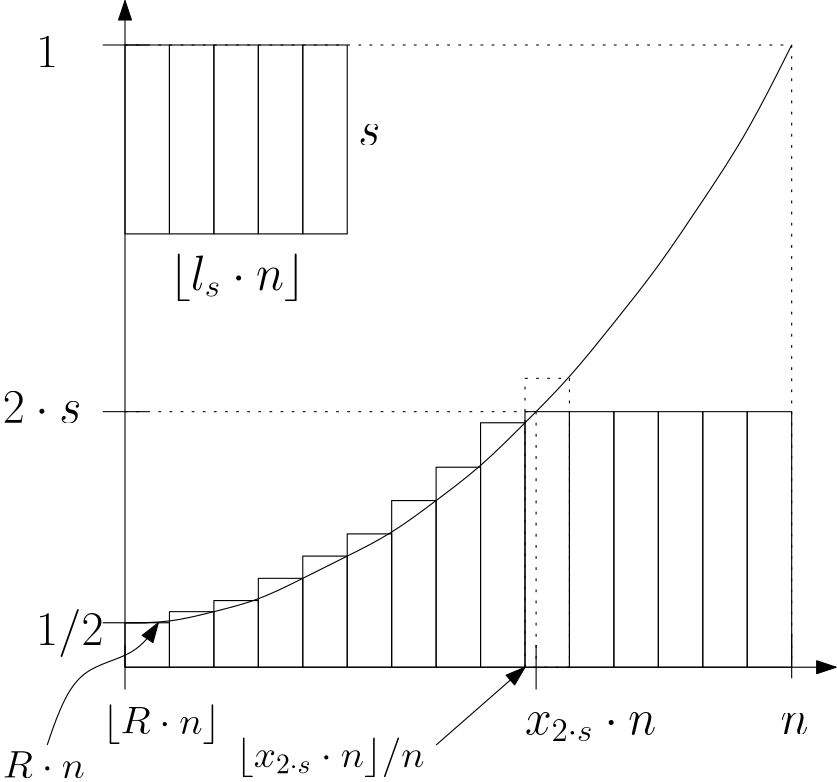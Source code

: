 <?xml version="1.0"?>
<!DOCTYPE ipe SYSTEM "ipe.dtd">
<ipe version="70005" creator="Ipe 7.1.4">
<info created="D:20150428160232" modified="D:20150429182144"/>
<ipestyle name="basic">
<symbol name="arrow/arc(spx)">
<path stroke="sym-stroke" fill="sym-stroke" pen="sym-pen">
0 0 m
-1 0.333 l
-1 -0.333 l
h
</path>
</symbol>
<symbol name="arrow/farc(spx)">
<path stroke="sym-stroke" fill="white" pen="sym-pen">
0 0 m
-1 0.333 l
-1 -0.333 l
h
</path>
</symbol>
<symbol name="mark/circle(sx)" transformations="translations">
<path fill="sym-stroke">
0.6 0 0 0.6 0 0 e
0.4 0 0 0.4 0 0 e
</path>
</symbol>
<symbol name="mark/disk(sx)" transformations="translations">
<path fill="sym-stroke">
0.6 0 0 0.6 0 0 e
</path>
</symbol>
<symbol name="mark/fdisk(sfx)" transformations="translations">
<group>
<path fill="sym-fill">
0.5 0 0 0.5 0 0 e
</path>
<path fill="sym-stroke" fillrule="eofill">
0.6 0 0 0.6 0 0 e
0.4 0 0 0.4 0 0 e
</path>
</group>
</symbol>
<symbol name="mark/box(sx)" transformations="translations">
<path fill="sym-stroke" fillrule="eofill">
-0.6 -0.6 m
0.6 -0.6 l
0.6 0.6 l
-0.6 0.6 l
h
-0.4 -0.4 m
0.4 -0.4 l
0.4 0.4 l
-0.4 0.4 l
h
</path>
</symbol>
<symbol name="mark/square(sx)" transformations="translations">
<path fill="sym-stroke">
-0.6 -0.6 m
0.6 -0.6 l
0.6 0.6 l
-0.6 0.6 l
h
</path>
</symbol>
<symbol name="mark/fsquare(sfx)" transformations="translations">
<group>
<path fill="sym-fill">
-0.5 -0.5 m
0.5 -0.5 l
0.5 0.5 l
-0.5 0.5 l
h
</path>
<path fill="sym-stroke" fillrule="eofill">
-0.6 -0.6 m
0.6 -0.6 l
0.6 0.6 l
-0.6 0.6 l
h
-0.4 -0.4 m
0.4 -0.4 l
0.4 0.4 l
-0.4 0.4 l
h
</path>
</group>
</symbol>
<symbol name="mark/cross(sx)" transformations="translations">
<group>
<path fill="sym-stroke">
-0.43 -0.57 m
0.57 0.43 l
0.43 0.57 l
-0.57 -0.43 l
h
</path>
<path fill="sym-stroke">
-0.43 0.57 m
0.57 -0.43 l
0.43 -0.57 l
-0.57 0.43 l
h
</path>
</group>
</symbol>
<symbol name="arrow/fnormal(spx)">
<path stroke="sym-stroke" fill="white" pen="sym-pen">
0 0 m
-1 0.333 l
-1 -0.333 l
h
</path>
</symbol>
<symbol name="arrow/pointed(spx)">
<path stroke="sym-stroke" fill="sym-stroke" pen="sym-pen">
0 0 m
-1 0.333 l
-0.8 0 l
-1 -0.333 l
h
</path>
</symbol>
<symbol name="arrow/fpointed(spx)">
<path stroke="sym-stroke" fill="white" pen="sym-pen">
0 0 m
-1 0.333 l
-0.8 0 l
-1 -0.333 l
h
</path>
</symbol>
<symbol name="arrow/linear(spx)">
<path stroke="sym-stroke" pen="sym-pen">
-1 0.333 m
0 0 l
-1 -0.333 l
</path>
</symbol>
<symbol name="arrow/fdouble(spx)">
<path stroke="sym-stroke" fill="white" pen="sym-pen">
0 0 m
-1 0.333 l
-1 -0.333 l
h
-1 0 m
-2 0.333 l
-2 -0.333 l
h
</path>
</symbol>
<symbol name="arrow/double(spx)">
<path stroke="sym-stroke" fill="sym-stroke" pen="sym-pen">
0 0 m
-1 0.333 l
-1 -0.333 l
h
-1 0 m
-2 0.333 l
-2 -0.333 l
h
</path>
</symbol>
<pen name="heavier" value="0.8"/>
<pen name="fat" value="1.2"/>
<pen name="ultrafat" value="2"/>
<symbolsize name="large" value="5"/>
<symbolsize name="small" value="2"/>
<symbolsize name="tiny" value="1.1"/>
<arrowsize name="large" value="10"/>
<arrowsize name="small" value="5"/>
<arrowsize name="tiny" value="3"/>
<color name="red" value="1 0 0"/>
<color name="green" value="0 1 0"/>
<color name="blue" value="0 0 1"/>
<color name="yellow" value="1 1 0"/>
<color name="orange" value="1 0.647 0"/>
<color name="gold" value="1 0.843 0"/>
<color name="purple" value="0.627 0.125 0.941"/>
<color name="gray" value="0.745"/>
<color name="brown" value="0.647 0.165 0.165"/>
<color name="navy" value="0 0 0.502"/>
<color name="pink" value="1 0.753 0.796"/>
<color name="seagreen" value="0.18 0.545 0.341"/>
<color name="turquoise" value="0.251 0.878 0.816"/>
<color name="violet" value="0.933 0.51 0.933"/>
<color name="darkblue" value="0 0 0.545"/>
<color name="darkcyan" value="0 0.545 0.545"/>
<color name="darkgray" value="0.663"/>
<color name="darkgreen" value="0 0.392 0"/>
<color name="darkmagenta" value="0.545 0 0.545"/>
<color name="darkorange" value="1 0.549 0"/>
<color name="darkred" value="0.545 0 0"/>
<color name="lightblue" value="0.678 0.847 0.902"/>
<color name="lightcyan" value="0.878 1 1"/>
<color name="lightgray" value="0.827"/>
<color name="lightgreen" value="0.565 0.933 0.565"/>
<color name="lightyellow" value="1 1 0.878"/>
<dashstyle name="dashed" value="[4] 0"/>
<dashstyle name="dotted" value="[1 3] 0"/>
<dashstyle name="dash dotted" value="[4 2 1 2] 0"/>
<dashstyle name="dash dot dotted" value="[4 2 1 2 1 2] 0"/>
<textsize name="large" value="\large"/>
<textsize name="Large" value="\Large"/>
<textsize name="LARGE" value="\LARGE"/>
<textsize name="huge" value="\huge"/>
<textsize name="Huge" value="\Huge"/>
<textsize name="small" value="\small"/>
<textsize name="footnote" value="\footnotesize"/>
<textsize name="tiny" value="\tiny"/>
<textstyle name="center" begin="\begin{center}" end="\end{center}"/>
<textstyle name="itemize" begin="\begin{itemize}" end="\end{itemize}"/>
<textstyle name="item" begin="\begin{itemize}\item{}" end="\end{itemize}"/>
<gridsize name="4 pts" value="4"/>
<gridsize name="8 pts (~3 mm)" value="8"/>
<gridsize name="16 pts (~6 mm)" value="16"/>
<gridsize name="32 pts (~12 mm)" value="32"/>
<gridsize name="10 pts (~3.5 mm)" value="10"/>
<gridsize name="20 pts (~7 mm)" value="20"/>
<gridsize name="14 pts (~5 mm)" value="14"/>
<gridsize name="28 pts (~10 mm)" value="28"/>
<gridsize name="56 pts (~20 mm)" value="56"/>
<anglesize name="90 deg" value="90"/>
<anglesize name="60 deg" value="60"/>
<anglesize name="45 deg" value="45"/>
<anglesize name="30 deg" value="30"/>
<anglesize name="22.5 deg" value="22.5"/>
<tiling name="falling" angle="-60" step="4" width="1"/>
<tiling name="rising" angle="30" step="4" width="1"/>
</ipestyle>
<page>
<layer name="alpha"/>
<view layers="alpha" active="alpha"/>
<path layer="alpha" stroke="black" dash="dotted">
64 800 m
304 800 l
304 576 l
</path>
<path stroke="black" arrow="normal/normal">
64 576 m
64 816 l
</path>
<path stroke="black" arrow="normal/normal">
64 576 m
320 576 l
</path>
<text matrix="1 0 0 1 -8 0" transformations="translations" pos="64 552" stroke="black" type="label" width="42.309" height="10.756" depth="3.59" valign="baseline" size="Large">$\lfloor R\cdot n\rfloor$</text>
<path matrix="1 0 0 1 -8 0" stroke="black">
72 584 m
72 568 l
</path>
<path stroke="black">
56 800 m
72 800 l
</path>
<path matrix="1 0 0 1 0 -96" stroke="black">
56 688 m
72 688 l
</path>
<text matrix="1 0 0 1 -8 0" transformations="translations" pos="40 792" stroke="black" type="label" width="7.895" height="11.097" depth="0" valign="baseline" size="LARGE">$1$</text>
<text matrix="1 0 0 1 -8 -96" transformations="translations" pos="40 680" stroke="black" type="label" width="24.219" height="12.915" depth="4.3" valign="baseline" size="LARGE">$1/2$</text>
<path matrix="1 0 0 1 -16 4" stroke="black">
320 584 m
320 568 l
</path>
<text matrix="1 0 0 1 -12 0" transformations="translations" pos="312 552" stroke="black" type="label" width="10.062" height="7.412" depth="0" valign="baseline" size="LARGE">$n$</text>
<path matrix="1 0 0 1 -76 0" stroke="black">
288 584 m
288 568 l
</path>
<path matrix="1 0 0 1 0 -76" stroke="black">
72 744 m
56 744 l
</path>
<text matrix="1 0 0 1 -12 -76" transformations="translations" pos="32 740" stroke="black" type="label" width="28.269" height="11.097" depth="0" valign="baseline" size="LARGE">$2\cdot s$</text>
<path stroke="black">
64 592 m
80 592
96 596
112 600
128 608
144 616
160 624
176 636
192 648
208 664
224 680
240 700
256 720
272 744
288 768
304 800 s
</path>
<path stroke="black" dash="dotted">
64 668 m
212 668 l
212 576 l
</path>
<text transformations="translations" pos="208 552" stroke="black" type="label" width="47.26" height="7.654" depth="2.58" valign="baseline" size="LARGE">$x_{2\cdot s}\cdot n$</text>
<path stroke="black">
64 592 m
64 576 l
80 576 l
80 592 l
h
</path>
<path stroke="black">
80 596 m
80 576 l
96 576 l
96 596 l
h
</path>
<path stroke="black">
96 600 m
96 576 l
112 576 l
112 600 l
h
</path>
<path stroke="black">
112 608 m
112 576 l
128 576 l
128 608 l
h
</path>
<path stroke="black">
128 616 m
128 576 l
144 576 l
144 616 l
h
</path>
<path stroke="black">
144 624 m
144 576 l
160 576 l
160 624 l
h
</path>
<path stroke="black">
160 636 m
160 576 l
176 576 l
176 636 l
h
</path>
<path stroke="black">
176 648 m
176 576 l
192 576 l
192 648 l
h
</path>
<path stroke="black">
192 664 m
192 576 l
208 576 l
208 664 l
h
</path>
<path stroke="black">
208 668 m
208 576 l
224 576 l
224 668 l
h
</path>
<path stroke="black">
224 668 m
224 576 l
240 576 l
240 668 l
h
</path>
<path stroke="black">
240 668 m
240 576 l
256 576 l
256 668 l
h
</path>
<path stroke="black">
256 668 m
256 576 l
272 576 l
272 668 l
h
</path>
<path stroke="black">
272 668 m
272 576 l
288 576 l
288 668 l
h
</path>
<path stroke="black">
288 668 m
288 576 l
304 576 l
304 668 l
h
</path>
<path stroke="black">
64 800 m
64 732 l
80 732 l
80 800 l
h
</path>
<path stroke="black">
80 732 m
80 800 l
96 800 l
96 732 l
h
</path>
<path stroke="black">
96 800 m
96 732 l
112 732 l
112 800 l
h
</path>
<path stroke="black">
112 732 m
112 800 l
128 800 l
128 732 l
h
</path>
<path stroke="black">
128 800 m
128 732 l
144 732 l
144 800 l
h
</path>
<text matrix="1 0 0 1 -20 0" transformations="translations" pos="100 712" stroke="black" type="label" width="48.831" height="12.915" depth="4.3" valign="baseline" size="LARGE">$\lfloor l_s \cdot n \rfloor$</text>
<text matrix="1 0 0 1 -12 4" transformations="translations" pos="160 760" stroke="black" type="label" width="7.94" height="7.412" depth="0" valign="baseline" size="LARGE">$s$</text>
<path stroke="black" arrow="normal/normal">
176 548 m
208 576 l
</path>
<text matrix="1 0 0 1 -60 8" transformations="translations" pos="164 532" stroke="black" type="label" width="67.806" height="10.756" depth="3.59" valign="baseline" size="Large">$\lfloor x_{2\cdot s} \cdot n \rfloor / n$</text>
<path stroke="black" dash="dotted">
208 576 m
208 680 l
224 680 l
224 576 l
h
</path>
<path stroke="black" arrow="normal/normal">
36 548 m
40 560
48 576
68 580
76 592 s
</path>
<text matrix="1 0 0 1 -12 0" transformations="translations" pos="32 536" stroke="black" type="label" width="29.556" height="9.803" depth="0" valign="baseline" size="Large">$R\cdot n$</text>
</page>
</ipe>
